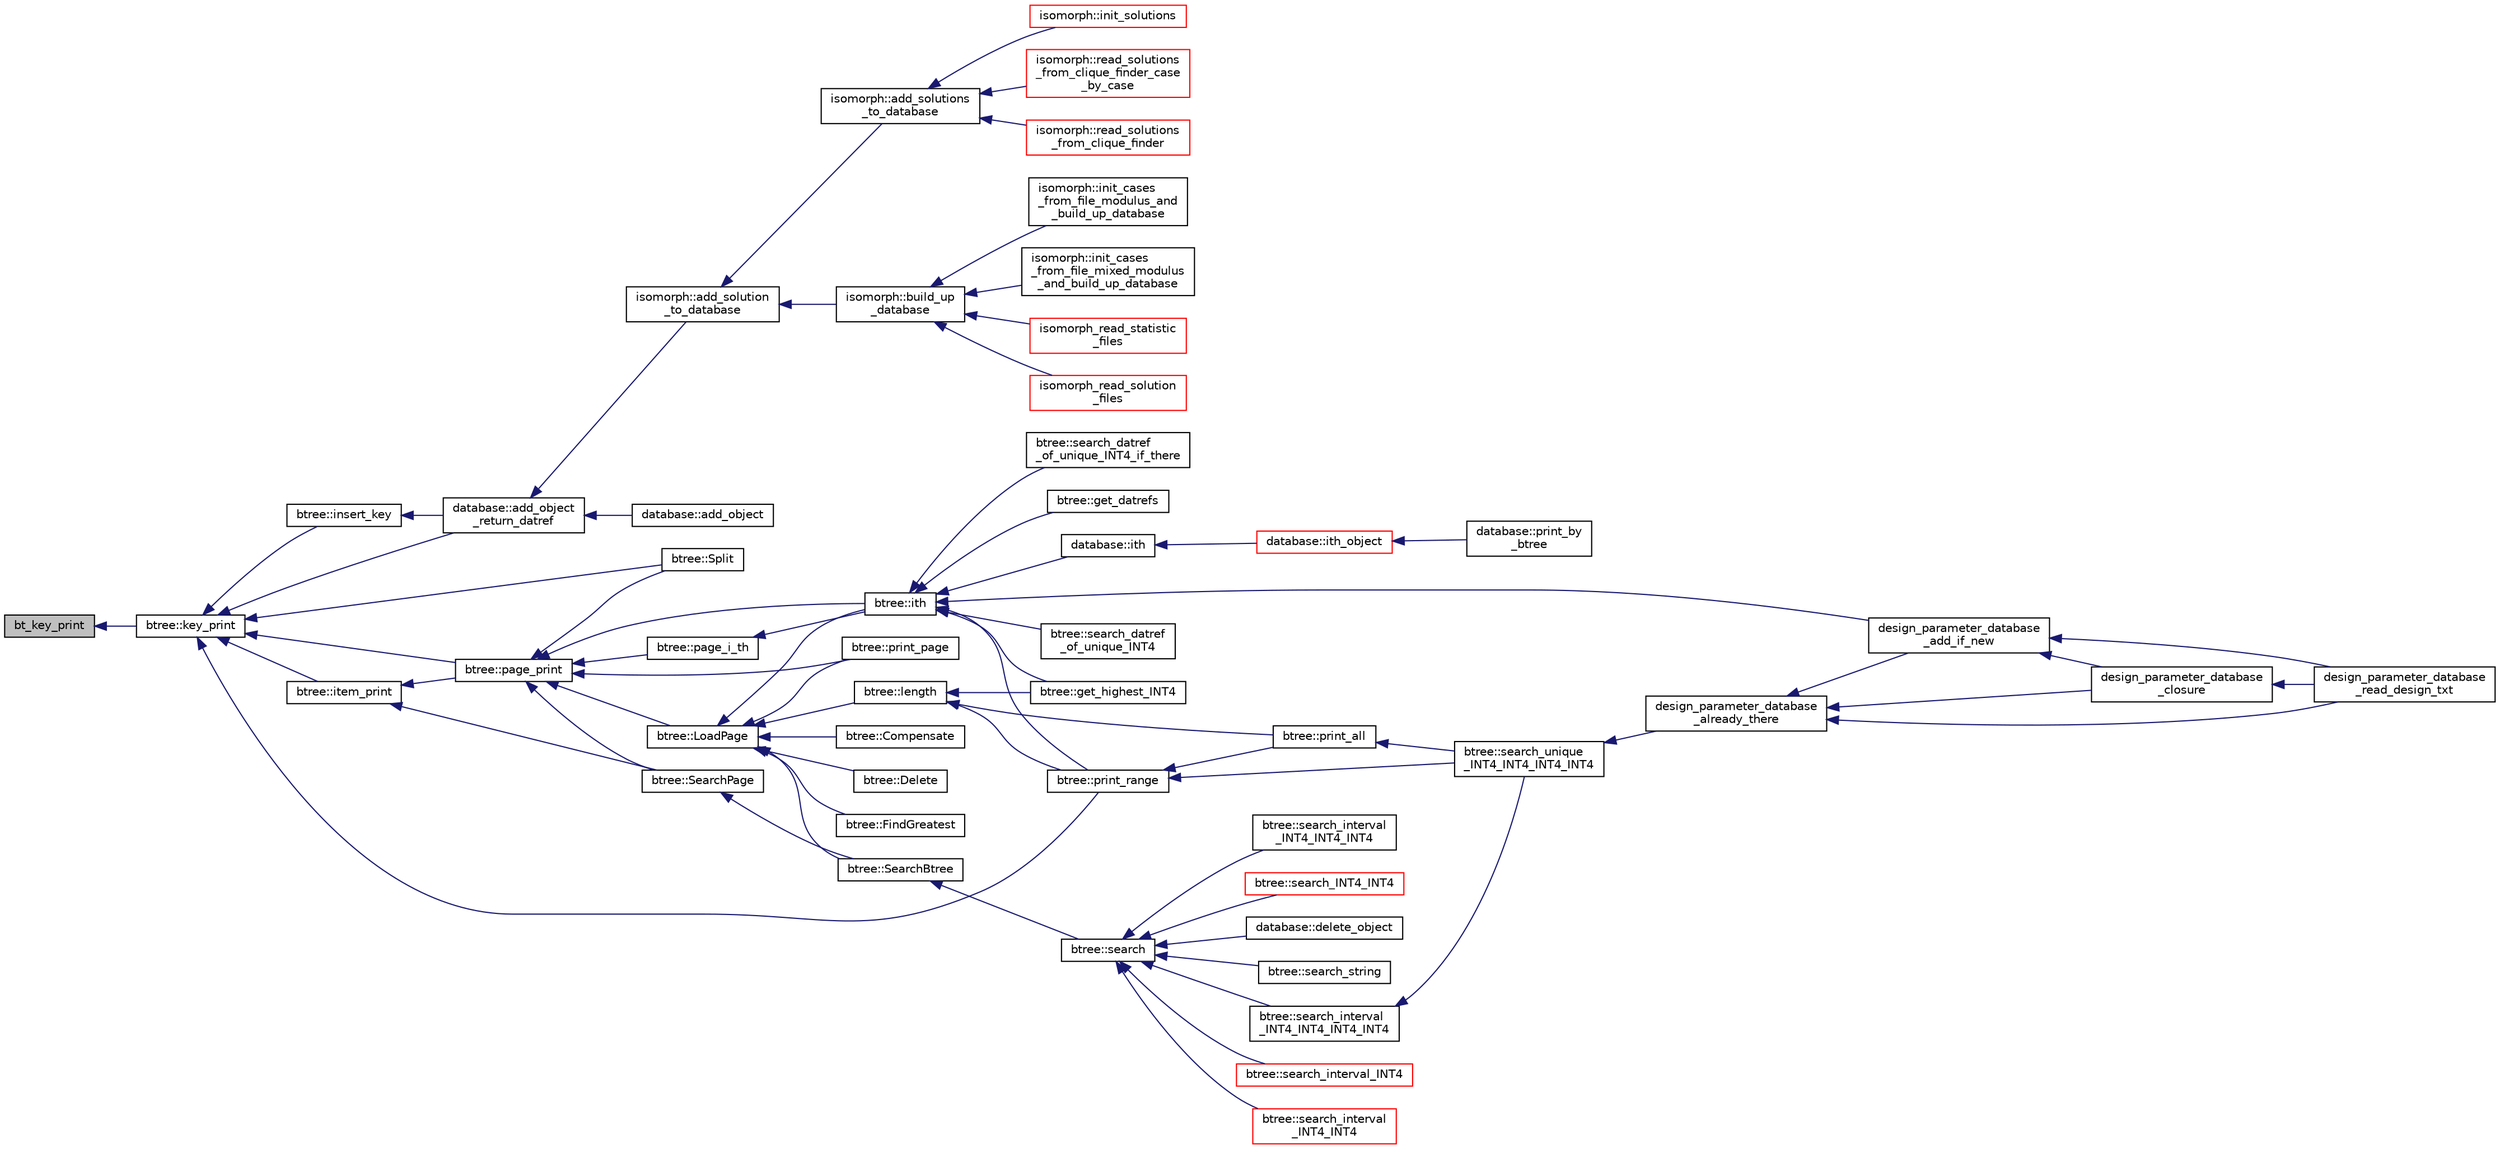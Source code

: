 digraph "bt_key_print"
{
  edge [fontname="Helvetica",fontsize="10",labelfontname="Helvetica",labelfontsize="10"];
  node [fontname="Helvetica",fontsize="10",shape=record];
  rankdir="LR";
  Node964 [label="bt_key_print",height=0.2,width=0.4,color="black", fillcolor="grey75", style="filled", fontcolor="black"];
  Node964 -> Node965 [dir="back",color="midnightblue",fontsize="10",style="solid",fontname="Helvetica"];
  Node965 [label="btree::key_print",height=0.2,width=0.4,color="black", fillcolor="white", style="filled",URL="$dd/db0/classbtree.html#a4d527d5afa4891a2fa69fc1a07c48627"];
  Node965 -> Node966 [dir="back",color="midnightblue",fontsize="10",style="solid",fontname="Helvetica"];
  Node966 [label="btree::insert_key",height=0.2,width=0.4,color="black", fillcolor="white", style="filled",URL="$dd/db0/classbtree.html#a379d05419c9f1b786355bb141b278658"];
  Node966 -> Node967 [dir="back",color="midnightblue",fontsize="10",style="solid",fontname="Helvetica"];
  Node967 [label="database::add_object\l_return_datref",height=0.2,width=0.4,color="black", fillcolor="white", style="filled",URL="$db/d72/classdatabase.html#a6b0c2e6ebb9938c57ce826647ed1ad40"];
  Node967 -> Node968 [dir="back",color="midnightblue",fontsize="10",style="solid",fontname="Helvetica"];
  Node968 [label="database::add_object",height=0.2,width=0.4,color="black", fillcolor="white", style="filled",URL="$db/d72/classdatabase.html#a880f60c1d94fff84d0db2b119361fbb6"];
  Node967 -> Node969 [dir="back",color="midnightblue",fontsize="10",style="solid",fontname="Helvetica"];
  Node969 [label="isomorph::add_solution\l_to_database",height=0.2,width=0.4,color="black", fillcolor="white", style="filled",URL="$d3/d5f/classisomorph.html#a18fee606dcd59d50cee898770d01dbc8"];
  Node969 -> Node970 [dir="back",color="midnightblue",fontsize="10",style="solid",fontname="Helvetica"];
  Node970 [label="isomorph::add_solutions\l_to_database",height=0.2,width=0.4,color="black", fillcolor="white", style="filled",URL="$d3/d5f/classisomorph.html#afe502608a65808a0daf63ac05c860e62"];
  Node970 -> Node971 [dir="back",color="midnightblue",fontsize="10",style="solid",fontname="Helvetica"];
  Node971 [label="isomorph::init_solutions",height=0.2,width=0.4,color="red", fillcolor="white", style="filled",URL="$d3/d5f/classisomorph.html#a729746a01bd45d55565d0a11cda9e9a3"];
  Node970 -> Node973 [dir="back",color="midnightblue",fontsize="10",style="solid",fontname="Helvetica"];
  Node973 [label="isomorph::read_solutions\l_from_clique_finder_case\l_by_case",height=0.2,width=0.4,color="red", fillcolor="white", style="filled",URL="$d3/d5f/classisomorph.html#a65bc5ec528f741a1b01cdd606dfed579"];
  Node970 -> Node978 [dir="back",color="midnightblue",fontsize="10",style="solid",fontname="Helvetica"];
  Node978 [label="isomorph::read_solutions\l_from_clique_finder",height=0.2,width=0.4,color="red", fillcolor="white", style="filled",URL="$d3/d5f/classisomorph.html#a14c4ac27b0d97d338e14ac0d183c5c64"];
  Node969 -> Node980 [dir="back",color="midnightblue",fontsize="10",style="solid",fontname="Helvetica"];
  Node980 [label="isomorph::build_up\l_database",height=0.2,width=0.4,color="black", fillcolor="white", style="filled",URL="$d3/d5f/classisomorph.html#a40bea8f733a5855879f927fc73324384"];
  Node980 -> Node981 [dir="back",color="midnightblue",fontsize="10",style="solid",fontname="Helvetica"];
  Node981 [label="isomorph::init_cases\l_from_file_modulus_and\l_build_up_database",height=0.2,width=0.4,color="black", fillcolor="white", style="filled",URL="$d3/d5f/classisomorph.html#a42c6ebeadb51263d8ae8c1bdaae3ebbd"];
  Node980 -> Node982 [dir="back",color="midnightblue",fontsize="10",style="solid",fontname="Helvetica"];
  Node982 [label="isomorph::init_cases\l_from_file_mixed_modulus\l_and_build_up_database",height=0.2,width=0.4,color="black", fillcolor="white", style="filled",URL="$d3/d5f/classisomorph.html#acae208131143734575c088b5f50123f6"];
  Node980 -> Node983 [dir="back",color="midnightblue",fontsize="10",style="solid",fontname="Helvetica"];
  Node983 [label="isomorph_read_statistic\l_files",height=0.2,width=0.4,color="red", fillcolor="white", style="filled",URL="$d4/d7e/isomorph__global_8_c.html#a78a6ee9d7dee4708fc721374bdebfa83"];
  Node980 -> Node984 [dir="back",color="midnightblue",fontsize="10",style="solid",fontname="Helvetica"];
  Node984 [label="isomorph_read_solution\l_files",height=0.2,width=0.4,color="red", fillcolor="white", style="filled",URL="$d4/d7e/isomorph__global_8_c.html#a697da824ab34db5c830530fb3c97df24"];
  Node965 -> Node985 [dir="back",color="midnightblue",fontsize="10",style="solid",fontname="Helvetica"];
  Node985 [label="btree::Split",height=0.2,width=0.4,color="black", fillcolor="white", style="filled",URL="$dd/db0/classbtree.html#a5596bf9f5e2d58fd57683d58c2c267d4"];
  Node965 -> Node986 [dir="back",color="midnightblue",fontsize="10",style="solid",fontname="Helvetica"];
  Node986 [label="btree::print_range",height=0.2,width=0.4,color="black", fillcolor="white", style="filled",URL="$dd/db0/classbtree.html#afdde4b8008679f3c85b24b254a5ffdad"];
  Node986 -> Node987 [dir="back",color="midnightblue",fontsize="10",style="solid",fontname="Helvetica"];
  Node987 [label="btree::search_unique\l_INT4_INT4_INT4_INT4",height=0.2,width=0.4,color="black", fillcolor="white", style="filled",URL="$dd/db0/classbtree.html#a84ca9f7c7d10a5fbf123bf68081519e1"];
  Node987 -> Node988 [dir="back",color="midnightblue",fontsize="10",style="solid",fontname="Helvetica"];
  Node988 [label="design_parameter_database\l_already_there",height=0.2,width=0.4,color="black", fillcolor="white", style="filled",URL="$d9/d60/discreta_8h.html#a1a30451e84e5db071c2b0de9262b9753"];
  Node988 -> Node989 [dir="back",color="midnightblue",fontsize="10",style="solid",fontname="Helvetica"];
  Node989 [label="design_parameter_database\l_add_if_new",height=0.2,width=0.4,color="black", fillcolor="white", style="filled",URL="$d9/d60/discreta_8h.html#afab003d450b51bb6c988b57c3451f535"];
  Node989 -> Node990 [dir="back",color="midnightblue",fontsize="10",style="solid",fontname="Helvetica"];
  Node990 [label="design_parameter_database\l_closure",height=0.2,width=0.4,color="black", fillcolor="white", style="filled",URL="$d9/d60/discreta_8h.html#a311d21856b33e2872f1d686c191b0003"];
  Node990 -> Node991 [dir="back",color="midnightblue",fontsize="10",style="solid",fontname="Helvetica"];
  Node991 [label="design_parameter_database\l_read_design_txt",height=0.2,width=0.4,color="black", fillcolor="white", style="filled",URL="$d9/d60/discreta_8h.html#ac12f39c2d57b543c801c36d26f237ac7"];
  Node989 -> Node991 [dir="back",color="midnightblue",fontsize="10",style="solid",fontname="Helvetica"];
  Node988 -> Node990 [dir="back",color="midnightblue",fontsize="10",style="solid",fontname="Helvetica"];
  Node988 -> Node991 [dir="back",color="midnightblue",fontsize="10",style="solid",fontname="Helvetica"];
  Node986 -> Node992 [dir="back",color="midnightblue",fontsize="10",style="solid",fontname="Helvetica"];
  Node992 [label="btree::print_all",height=0.2,width=0.4,color="black", fillcolor="white", style="filled",URL="$dd/db0/classbtree.html#a34c238b9ff5f8dcdf31948c0abba05ca"];
  Node992 -> Node987 [dir="back",color="midnightblue",fontsize="10",style="solid",fontname="Helvetica"];
  Node965 -> Node993 [dir="back",color="midnightblue",fontsize="10",style="solid",fontname="Helvetica"];
  Node993 [label="btree::page_print",height=0.2,width=0.4,color="black", fillcolor="white", style="filled",URL="$dd/db0/classbtree.html#ae6ffbcdff58a0c738d1a0e27a963da5d"];
  Node993 -> Node994 [dir="back",color="midnightblue",fontsize="10",style="solid",fontname="Helvetica"];
  Node994 [label="btree::LoadPage",height=0.2,width=0.4,color="black", fillcolor="white", style="filled",URL="$dd/db0/classbtree.html#a29d23b8b151b6b793aa1184ca6ccc947"];
  Node994 -> Node995 [dir="back",color="midnightblue",fontsize="10",style="solid",fontname="Helvetica"];
  Node995 [label="btree::SearchBtree",height=0.2,width=0.4,color="black", fillcolor="white", style="filled",URL="$dd/db0/classbtree.html#a6717768edf4de1aad4736c303bcedddd"];
  Node995 -> Node996 [dir="back",color="midnightblue",fontsize="10",style="solid",fontname="Helvetica"];
  Node996 [label="btree::search",height=0.2,width=0.4,color="black", fillcolor="white", style="filled",URL="$dd/db0/classbtree.html#a0aea262fd4da610b2276f7742fc999d5"];
  Node996 -> Node997 [dir="back",color="midnightblue",fontsize="10",style="solid",fontname="Helvetica"];
  Node997 [label="btree::search_string",height=0.2,width=0.4,color="black", fillcolor="white", style="filled",URL="$dd/db0/classbtree.html#a683397734819951c911ba7f5c35c8fac"];
  Node996 -> Node998 [dir="back",color="midnightblue",fontsize="10",style="solid",fontname="Helvetica"];
  Node998 [label="btree::search_interval_INT4",height=0.2,width=0.4,color="red", fillcolor="white", style="filled",URL="$dd/db0/classbtree.html#a8a89cbed12d4ac832d89dcc16dc6dcf2"];
  Node996 -> Node1002 [dir="back",color="midnightblue",fontsize="10",style="solid",fontname="Helvetica"];
  Node1002 [label="btree::search_interval\l_INT4_INT4",height=0.2,width=0.4,color="red", fillcolor="white", style="filled",URL="$dd/db0/classbtree.html#a3bff689197882a625884b9625495c46f"];
  Node996 -> Node1024 [dir="back",color="midnightblue",fontsize="10",style="solid",fontname="Helvetica"];
  Node1024 [label="btree::search_interval\l_INT4_INT4_INT4",height=0.2,width=0.4,color="black", fillcolor="white", style="filled",URL="$dd/db0/classbtree.html#a8d53c9c59ac02f36c4c25cc0079c8918"];
  Node996 -> Node1025 [dir="back",color="midnightblue",fontsize="10",style="solid",fontname="Helvetica"];
  Node1025 [label="btree::search_interval\l_INT4_INT4_INT4_INT4",height=0.2,width=0.4,color="black", fillcolor="white", style="filled",URL="$dd/db0/classbtree.html#a5a22b7f3ea6107cda032f669c00ad3d9"];
  Node1025 -> Node987 [dir="back",color="midnightblue",fontsize="10",style="solid",fontname="Helvetica"];
  Node996 -> Node1026 [dir="back",color="midnightblue",fontsize="10",style="solid",fontname="Helvetica"];
  Node1026 [label="btree::search_INT4_INT4",height=0.2,width=0.4,color="red", fillcolor="white", style="filled",URL="$dd/db0/classbtree.html#a8746bb2cda91692ba57e9a72dde59a23"];
  Node996 -> Node1027 [dir="back",color="midnightblue",fontsize="10",style="solid",fontname="Helvetica"];
  Node1027 [label="database::delete_object",height=0.2,width=0.4,color="black", fillcolor="white", style="filled",URL="$db/d72/classdatabase.html#a69f061ffa820d1926718dafad5f5513c"];
  Node994 -> Node1028 [dir="back",color="midnightblue",fontsize="10",style="solid",fontname="Helvetica"];
  Node1028 [label="btree::length",height=0.2,width=0.4,color="black", fillcolor="white", style="filled",URL="$dd/db0/classbtree.html#ac75ef7763f81f808bdf266f12d1fa137"];
  Node1028 -> Node1029 [dir="back",color="midnightblue",fontsize="10",style="solid",fontname="Helvetica"];
  Node1029 [label="btree::get_highest_INT4",height=0.2,width=0.4,color="black", fillcolor="white", style="filled",URL="$dd/db0/classbtree.html#a699ad5c8c9d1d516693954e5178be309"];
  Node1028 -> Node992 [dir="back",color="midnightblue",fontsize="10",style="solid",fontname="Helvetica"];
  Node1028 -> Node986 [dir="back",color="midnightblue",fontsize="10",style="solid",fontname="Helvetica"];
  Node994 -> Node1030 [dir="back",color="midnightblue",fontsize="10",style="solid",fontname="Helvetica"];
  Node1030 [label="btree::ith",height=0.2,width=0.4,color="black", fillcolor="white", style="filled",URL="$dd/db0/classbtree.html#aba50733eb0d292c2fd103cd6721cc1d6"];
  Node1030 -> Node989 [dir="back",color="midnightblue",fontsize="10",style="solid",fontname="Helvetica"];
  Node1030 -> Node1000 [dir="back",color="midnightblue",fontsize="10",style="solid",fontname="Helvetica"];
  Node1000 [label="btree::search_datref\l_of_unique_INT4",height=0.2,width=0.4,color="black", fillcolor="white", style="filled",URL="$dd/db0/classbtree.html#a346c06a9e28986d1e28065fb935eee35"];
  Node1030 -> Node1001 [dir="back",color="midnightblue",fontsize="10",style="solid",fontname="Helvetica"];
  Node1001 [label="btree::search_datref\l_of_unique_INT4_if_there",height=0.2,width=0.4,color="black", fillcolor="white", style="filled",URL="$dd/db0/classbtree.html#afceff3e8dd827e4d687e2a82bed46256"];
  Node1030 -> Node1029 [dir="back",color="midnightblue",fontsize="10",style="solid",fontname="Helvetica"];
  Node1030 -> Node1031 [dir="back",color="midnightblue",fontsize="10",style="solid",fontname="Helvetica"];
  Node1031 [label="btree::get_datrefs",height=0.2,width=0.4,color="black", fillcolor="white", style="filled",URL="$dd/db0/classbtree.html#a4f8c801758d3fdb0e12cfa8be1bcdd74"];
  Node1030 -> Node986 [dir="back",color="midnightblue",fontsize="10",style="solid",fontname="Helvetica"];
  Node1030 -> Node1032 [dir="back",color="midnightblue",fontsize="10",style="solid",fontname="Helvetica"];
  Node1032 [label="database::ith",height=0.2,width=0.4,color="black", fillcolor="white", style="filled",URL="$db/d72/classdatabase.html#af17af33b686cba55558237b04714108f"];
  Node1032 -> Node1033 [dir="back",color="midnightblue",fontsize="10",style="solid",fontname="Helvetica"];
  Node1033 [label="database::ith_object",height=0.2,width=0.4,color="red", fillcolor="white", style="filled",URL="$db/d72/classdatabase.html#a1516bb38a4c846172354291271700d07"];
  Node1033 -> Node1034 [dir="back",color="midnightblue",fontsize="10",style="solid",fontname="Helvetica"];
  Node1034 [label="database::print_by\l_btree",height=0.2,width=0.4,color="black", fillcolor="white", style="filled",URL="$db/d72/classdatabase.html#ac45ae44f2a861557ced6e5ab7c146717"];
  Node994 -> Node1045 [dir="back",color="midnightblue",fontsize="10",style="solid",fontname="Helvetica"];
  Node1045 [label="btree::Delete",height=0.2,width=0.4,color="black", fillcolor="white", style="filled",URL="$dd/db0/classbtree.html#a79bf3a5ba68348f79df3da7875b40228"];
  Node994 -> Node1046 [dir="back",color="midnightblue",fontsize="10",style="solid",fontname="Helvetica"];
  Node1046 [label="btree::FindGreatest",height=0.2,width=0.4,color="black", fillcolor="white", style="filled",URL="$dd/db0/classbtree.html#a45bbef6d83e3e0ca26448baa2b4ea1c9"];
  Node994 -> Node1047 [dir="back",color="midnightblue",fontsize="10",style="solid",fontname="Helvetica"];
  Node1047 [label="btree::Compensate",height=0.2,width=0.4,color="black", fillcolor="white", style="filled",URL="$dd/db0/classbtree.html#ae778b7f97622e4511e84b543343b6024"];
  Node994 -> Node1048 [dir="back",color="midnightblue",fontsize="10",style="solid",fontname="Helvetica"];
  Node1048 [label="btree::print_page",height=0.2,width=0.4,color="black", fillcolor="white", style="filled",URL="$dd/db0/classbtree.html#a844ce0c89c957a300e1e67223252440d"];
  Node993 -> Node1049 [dir="back",color="midnightblue",fontsize="10",style="solid",fontname="Helvetica"];
  Node1049 [label="btree::SearchPage",height=0.2,width=0.4,color="black", fillcolor="white", style="filled",URL="$dd/db0/classbtree.html#a36608b9c27c8207ddb8f6b5f706ab439"];
  Node1049 -> Node995 [dir="back",color="midnightblue",fontsize="10",style="solid",fontname="Helvetica"];
  Node993 -> Node1030 [dir="back",color="midnightblue",fontsize="10",style="solid",fontname="Helvetica"];
  Node993 -> Node1050 [dir="back",color="midnightblue",fontsize="10",style="solid",fontname="Helvetica"];
  Node1050 [label="btree::page_i_th",height=0.2,width=0.4,color="black", fillcolor="white", style="filled",URL="$dd/db0/classbtree.html#a46150b5fbb59f760f6269ce559b38525"];
  Node1050 -> Node1030 [dir="back",color="midnightblue",fontsize="10",style="solid",fontname="Helvetica"];
  Node993 -> Node985 [dir="back",color="midnightblue",fontsize="10",style="solid",fontname="Helvetica"];
  Node993 -> Node1048 [dir="back",color="midnightblue",fontsize="10",style="solid",fontname="Helvetica"];
  Node965 -> Node1051 [dir="back",color="midnightblue",fontsize="10",style="solid",fontname="Helvetica"];
  Node1051 [label="btree::item_print",height=0.2,width=0.4,color="black", fillcolor="white", style="filled",URL="$dd/db0/classbtree.html#aca05a17e852f911cf7b1a971e7e7ad08"];
  Node1051 -> Node1049 [dir="back",color="midnightblue",fontsize="10",style="solid",fontname="Helvetica"];
  Node1051 -> Node993 [dir="back",color="midnightblue",fontsize="10",style="solid",fontname="Helvetica"];
  Node965 -> Node967 [dir="back",color="midnightblue",fontsize="10",style="solid",fontname="Helvetica"];
}
